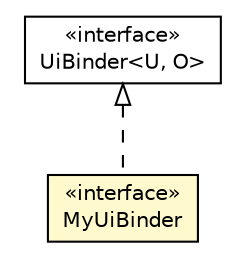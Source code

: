 #!/usr/local/bin/dot
#
# Class diagram 
# Generated by UMLGraph version 5.4 (http://www.umlgraph.org/)
#

digraph G {
	edge [fontname="Helvetica",fontsize=10,labelfontname="Helvetica",labelfontsize=10];
	node [fontname="Helvetica",fontsize=10,shape=plaintext];
	nodesep=0.25;
	ranksep=0.5;
	// hu.sch.kfc.client.ui.view.editor.ProgramEditor.MyUiBinder
	c8051 [label=<<table title="hu.sch.kfc.client.ui.view.editor.ProgramEditor.MyUiBinder" border="0" cellborder="1" cellspacing="0" cellpadding="2" port="p" bgcolor="lemonChiffon" href="./ProgramEditor.MyUiBinder.html">
		<tr><td><table border="0" cellspacing="0" cellpadding="1">
<tr><td align="center" balign="center"> &#171;interface&#187; </td></tr>
<tr><td align="center" balign="center"> MyUiBinder </td></tr>
		</table></td></tr>
		</table>>, URL="./ProgramEditor.MyUiBinder.html", fontname="Helvetica", fontcolor="black", fontsize=10.0];
	//hu.sch.kfc.client.ui.view.editor.ProgramEditor.MyUiBinder implements com.google.gwt.uibinder.client.UiBinder<U, O>
	c8103:p -> c8051:p [dir=back,arrowtail=empty,style=dashed];
	// com.google.gwt.uibinder.client.UiBinder<U, O>
	c8103 [label=<<table title="com.google.gwt.uibinder.client.UiBinder" border="0" cellborder="1" cellspacing="0" cellpadding="2" port="p">
		<tr><td><table border="0" cellspacing="0" cellpadding="1">
<tr><td align="center" balign="center"> &#171;interface&#187; </td></tr>
<tr><td align="center" balign="center"> UiBinder&lt;U, O&gt; </td></tr>
		</table></td></tr>
		</table>>, URL="null", fontname="Helvetica", fontcolor="black", fontsize=10.0];
}

